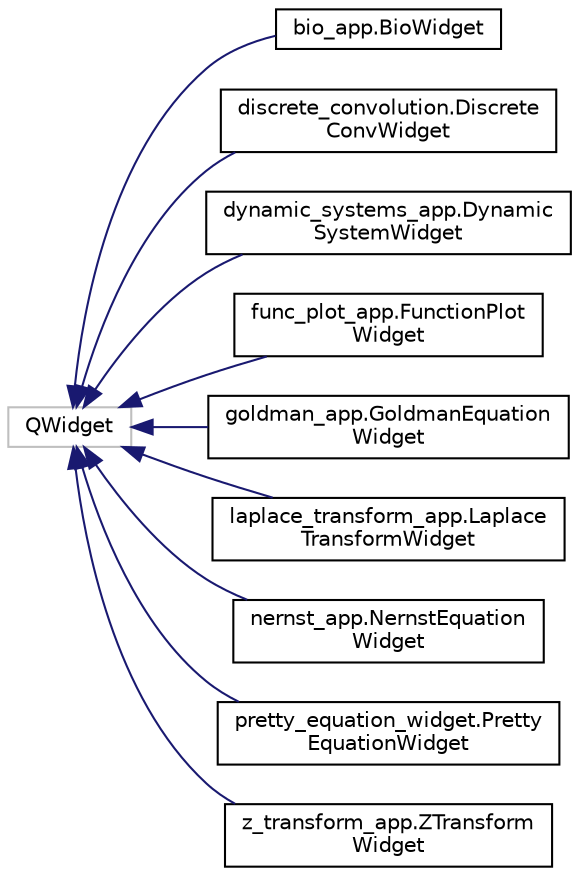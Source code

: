 digraph "Graphical Class Hierarchy"
{
  edge [fontname="Helvetica",fontsize="10",labelfontname="Helvetica",labelfontsize="10"];
  node [fontname="Helvetica",fontsize="10",shape=record];
  rankdir="LR";
  Node3 [label="QWidget",height=0.2,width=0.4,color="grey75", fillcolor="white", style="filled"];
  Node3 -> Node0 [dir="back",color="midnightblue",fontsize="10",style="solid",fontname="Helvetica"];
  Node0 [label="bio_app.BioWidget",height=0.2,width=0.4,color="black", fillcolor="white", style="filled",URL="$classbio__app_1_1BioWidget.html"];
  Node3 -> Node5 [dir="back",color="midnightblue",fontsize="10",style="solid",fontname="Helvetica"];
  Node5 [label="discrete_convolution.Discrete\lConvWidget",height=0.2,width=0.4,color="black", fillcolor="white", style="filled",URL="$classdiscrete__convolution_1_1DiscreteConvWidget.html"];
  Node3 -> Node6 [dir="back",color="midnightblue",fontsize="10",style="solid",fontname="Helvetica"];
  Node6 [label="dynamic_systems_app.Dynamic\lSystemWidget",height=0.2,width=0.4,color="black", fillcolor="white", style="filled",URL="$classdynamic__systems__app_1_1DynamicSystemWidget.html"];
  Node3 -> Node7 [dir="back",color="midnightblue",fontsize="10",style="solid",fontname="Helvetica"];
  Node7 [label="func_plot_app.FunctionPlot\lWidget",height=0.2,width=0.4,color="black", fillcolor="white", style="filled",URL="$classfunc__plot__app_1_1FunctionPlotWidget.html"];
  Node3 -> Node8 [dir="back",color="midnightblue",fontsize="10",style="solid",fontname="Helvetica"];
  Node8 [label="goldman_app.GoldmanEquation\lWidget",height=0.2,width=0.4,color="black", fillcolor="white", style="filled",URL="$classgoldman__app_1_1GoldmanEquationWidget.html"];
  Node3 -> Node9 [dir="back",color="midnightblue",fontsize="10",style="solid",fontname="Helvetica"];
  Node9 [label="laplace_transform_app.Laplace\lTransformWidget",height=0.2,width=0.4,color="black", fillcolor="white", style="filled",URL="$classlaplace__transform__app_1_1LaplaceTransformWidget.html"];
  Node3 -> Node10 [dir="back",color="midnightblue",fontsize="10",style="solid",fontname="Helvetica"];
  Node10 [label="nernst_app.NernstEquation\lWidget",height=0.2,width=0.4,color="black", fillcolor="white", style="filled",URL="$classnernst__app_1_1NernstEquationWidget.html"];
  Node3 -> Node11 [dir="back",color="midnightblue",fontsize="10",style="solid",fontname="Helvetica"];
  Node11 [label="pretty_equation_widget.Pretty\lEquationWidget",height=0.2,width=0.4,color="black", fillcolor="white", style="filled",URL="$classpretty__equation__widget_1_1PrettyEquationWidget.html"];
  Node3 -> Node12 [dir="back",color="midnightblue",fontsize="10",style="solid",fontname="Helvetica"];
  Node12 [label="z_transform_app.ZTransform\lWidget",height=0.2,width=0.4,color="black", fillcolor="white", style="filled",URL="$classz__transform__app_1_1ZTransformWidget.html"];
}
